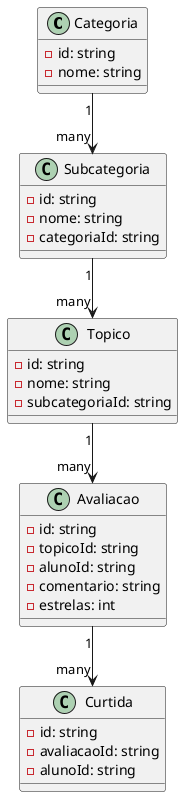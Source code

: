 @startuml Sds
  class Categoria {
    - id: string
    - nome: string
  }

  class Subcategoria {
    - id: string
    - nome: string
    - categoriaId: string
  }

  class Topico {
    - id: string
    - nome: string
    - subcategoriaId: string
  }

  class Avaliacao {
    - id: string
    - topicoId: string
    - alunoId: string
    - comentario: string
    - estrelas: int
  }

  class Curtida {
    - id: string
    - avaliacaoId: string
    - alunoId: string
  }

  Categoria "1" --> "many" Subcategoria
  Subcategoria "1" --> "many" Topico
  Topico "1" --> "many" Avaliacao
  Avaliacao "1" --> "many" Curtida
@enduml
